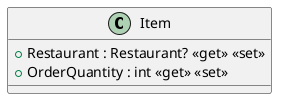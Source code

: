 @startuml
class Item {
    + Restaurant : Restaurant? <<get>> <<set>>
    + OrderQuantity : int <<get>> <<set>>
}
@enduml
